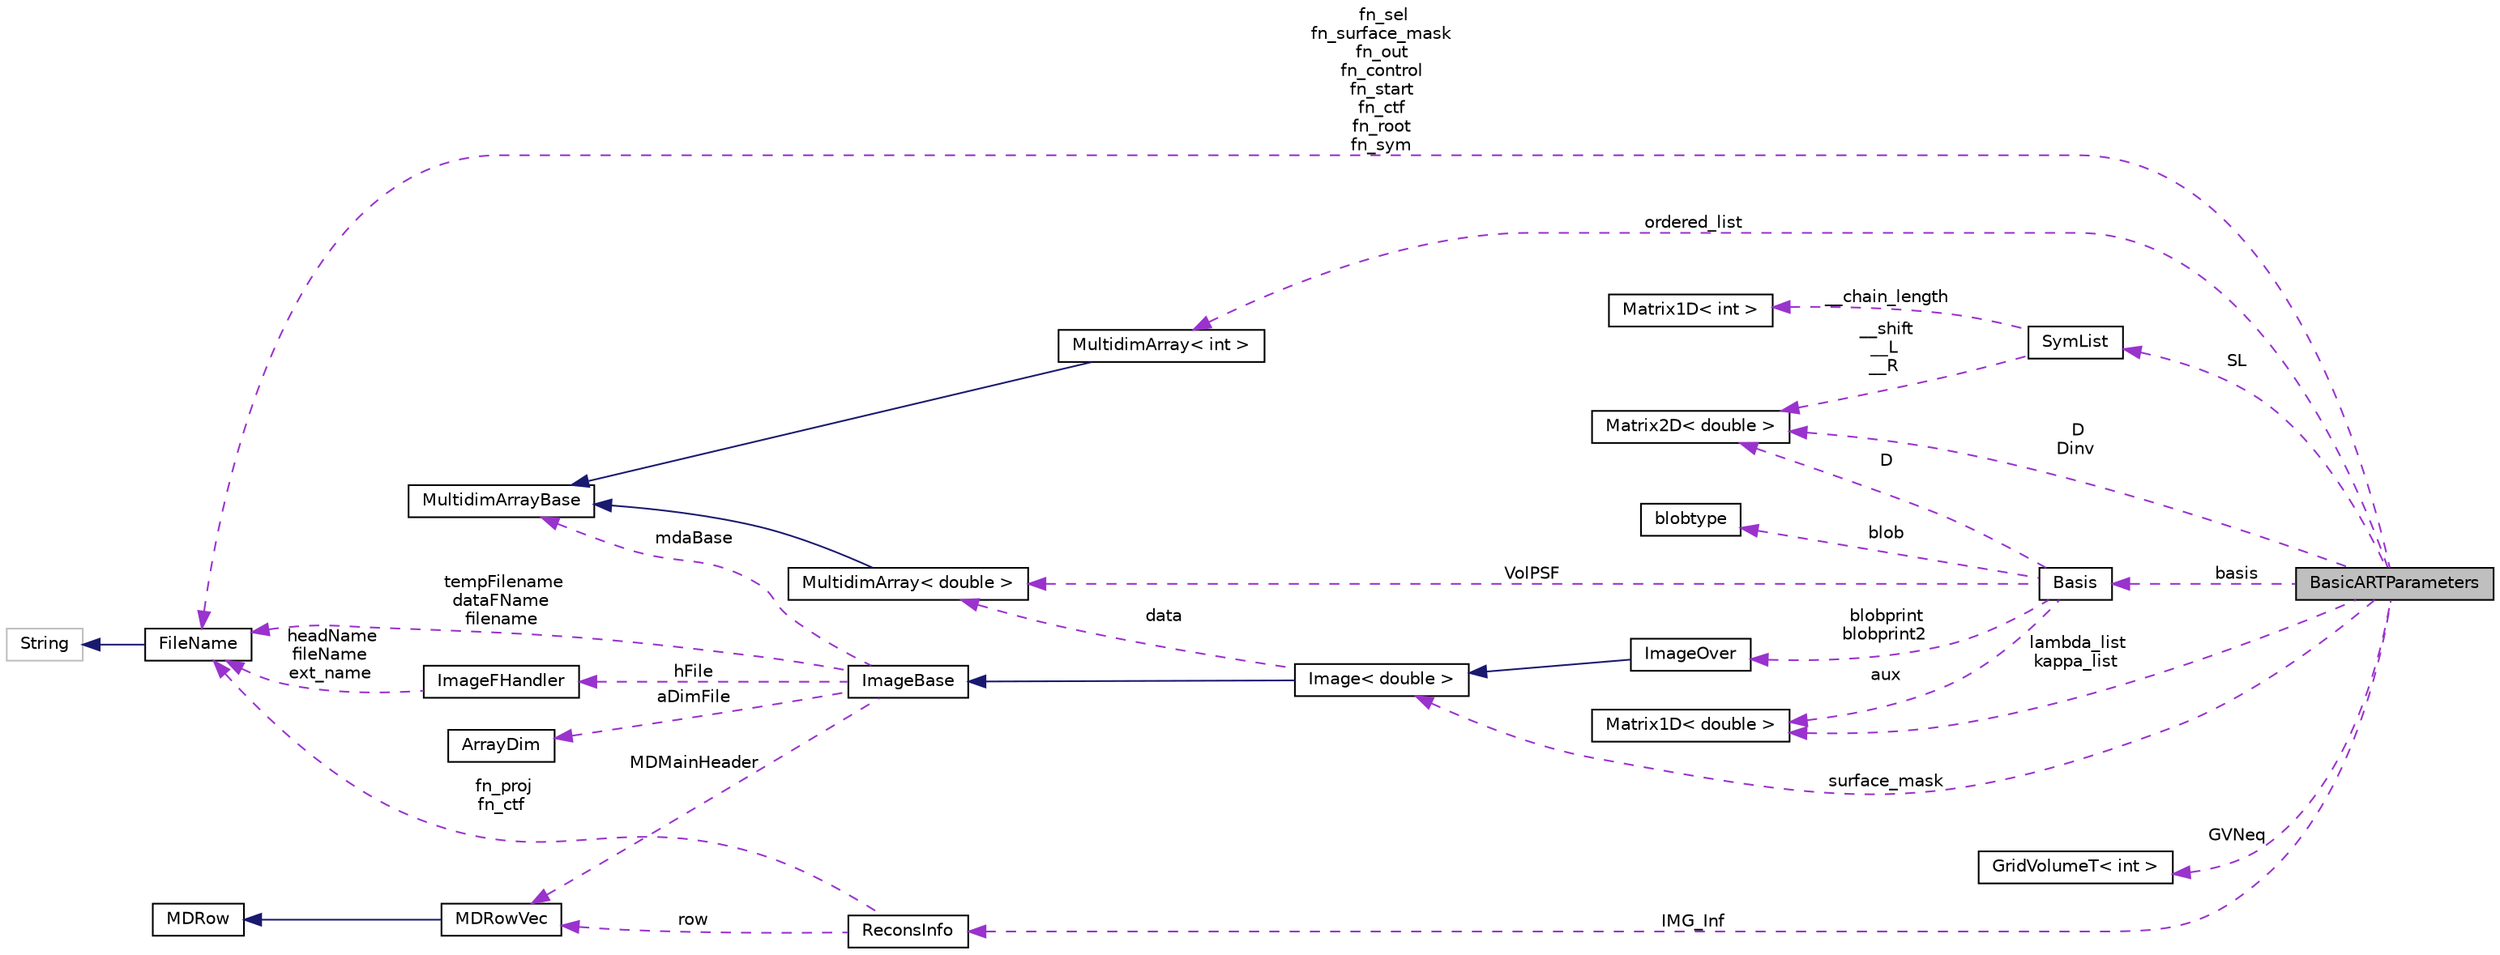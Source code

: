 digraph "BasicARTParameters"
{
  edge [fontname="Helvetica",fontsize="10",labelfontname="Helvetica",labelfontsize="10"];
  node [fontname="Helvetica",fontsize="10",shape=record];
  rankdir="LR";
  Node1 [label="BasicARTParameters",height=0.2,width=0.4,color="black", fillcolor="grey75", style="filled", fontcolor="black"];
  Node2 -> Node1 [dir="back",color="darkorchid3",fontsize="10",style="dashed",label=" IMG_Inf" ,fontname="Helvetica"];
  Node2 [label="ReconsInfo",height=0.2,width=0.4,color="black", fillcolor="white", style="filled",URL="$structReconsInfo.html"];
  Node3 -> Node2 [dir="back",color="darkorchid3",fontsize="10",style="dashed",label=" row" ,fontname="Helvetica"];
  Node3 [label="MDRowVec",height=0.2,width=0.4,color="black", fillcolor="white", style="filled",URL="$classMDRowVec.html"];
  Node4 -> Node3 [dir="back",color="midnightblue",fontsize="10",style="solid",fontname="Helvetica"];
  Node4 [label="MDRow",height=0.2,width=0.4,color="black", fillcolor="white", style="filled",URL="$classMDRow.html"];
  Node5 -> Node2 [dir="back",color="darkorchid3",fontsize="10",style="dashed",label=" fn_proj\nfn_ctf" ,fontname="Helvetica"];
  Node5 [label="FileName",height=0.2,width=0.4,color="black", fillcolor="white", style="filled",URL="$classFileName.html"];
  Node6 -> Node5 [dir="back",color="midnightblue",fontsize="10",style="solid",fontname="Helvetica"];
  Node6 [label="String",height=0.2,width=0.4,color="grey75", fillcolor="white", style="filled"];
  Node7 -> Node1 [dir="back",color="darkorchid3",fontsize="10",style="dashed",label=" D\nDinv" ,fontname="Helvetica"];
  Node7 [label="Matrix2D\< double \>",height=0.2,width=0.4,color="black", fillcolor="white", style="filled",URL="$classMatrix2D.html"];
  Node8 -> Node1 [dir="back",color="darkorchid3",fontsize="10",style="dashed",label=" basis" ,fontname="Helvetica"];
  Node8 [label="Basis",height=0.2,width=0.4,color="black", fillcolor="white", style="filled",URL="$classBasis.html"];
  Node9 -> Node8 [dir="back",color="darkorchid3",fontsize="10",style="dashed",label=" blobprint\nblobprint2" ,fontname="Helvetica"];
  Node9 [label="ImageOver",height=0.2,width=0.4,color="black", fillcolor="white", style="filled",URL="$classImageOver.html"];
  Node10 -> Node9 [dir="back",color="midnightblue",fontsize="10",style="solid",fontname="Helvetica"];
  Node10 [label="Image\< double \>",height=0.2,width=0.4,color="black", fillcolor="white", style="filled",URL="$classImage.html"];
  Node11 -> Node10 [dir="back",color="midnightblue",fontsize="10",style="solid",fontname="Helvetica"];
  Node11 [label="ImageBase",height=0.2,width=0.4,color="black", fillcolor="white", style="filled",URL="$classImageBase.html",tooltip="Image base class. "];
  Node12 -> Node11 [dir="back",color="darkorchid3",fontsize="10",style="dashed",label=" mdaBase" ,fontname="Helvetica"];
  Node12 [label="MultidimArrayBase",height=0.2,width=0.4,color="black", fillcolor="white", style="filled",URL="$classMultidimArrayBase.html"];
  Node3 -> Node11 [dir="back",color="darkorchid3",fontsize="10",style="dashed",label=" MDMainHeader" ,fontname="Helvetica"];
  Node13 -> Node11 [dir="back",color="darkorchid3",fontsize="10",style="dashed",label=" hFile" ,fontname="Helvetica"];
  Node13 [label="ImageFHandler",height=0.2,width=0.4,color="black", fillcolor="white", style="filled",URL="$structImageFHandler.html"];
  Node5 -> Node13 [dir="back",color="darkorchid3",fontsize="10",style="dashed",label=" headName\nfileName\next_name" ,fontname="Helvetica"];
  Node14 -> Node11 [dir="back",color="darkorchid3",fontsize="10",style="dashed",label=" aDimFile" ,fontname="Helvetica"];
  Node14 [label="ArrayDim",height=0.2,width=0.4,color="black", fillcolor="white", style="filled",URL="$structArrayDim.html"];
  Node5 -> Node11 [dir="back",color="darkorchid3",fontsize="10",style="dashed",label=" tempFilename\ndataFName\nfilename" ,fontname="Helvetica"];
  Node15 -> Node10 [dir="back",color="darkorchid3",fontsize="10",style="dashed",label=" data" ,fontname="Helvetica"];
  Node15 [label="MultidimArray\< double \>",height=0.2,width=0.4,color="black", fillcolor="white", style="filled",URL="$classMultidimArray.html"];
  Node12 -> Node15 [dir="back",color="midnightblue",fontsize="10",style="solid",fontname="Helvetica"];
  Node16 -> Node8 [dir="back",color="darkorchid3",fontsize="10",style="dashed",label=" blob" ,fontname="Helvetica"];
  Node16 [label="blobtype",height=0.2,width=0.4,color="black", fillcolor="white", style="filled",URL="$structblobtype.html"];
  Node7 -> Node8 [dir="back",color="darkorchid3",fontsize="10",style="dashed",label=" D" ,fontname="Helvetica"];
  Node17 -> Node8 [dir="back",color="darkorchid3",fontsize="10",style="dashed",label=" aux" ,fontname="Helvetica"];
  Node17 [label="Matrix1D\< double \>",height=0.2,width=0.4,color="black", fillcolor="white", style="filled",URL="$classMatrix1D.html"];
  Node15 -> Node8 [dir="back",color="darkorchid3",fontsize="10",style="dashed",label=" VolPSF" ,fontname="Helvetica"];
  Node10 -> Node1 [dir="back",color="darkorchid3",fontsize="10",style="dashed",label=" surface_mask" ,fontname="Helvetica"];
  Node17 -> Node1 [dir="back",color="darkorchid3",fontsize="10",style="dashed",label=" lambda_list\nkappa_list" ,fontname="Helvetica"];
  Node18 -> Node1 [dir="back",color="darkorchid3",fontsize="10",style="dashed",label=" ordered_list" ,fontname="Helvetica"];
  Node18 [label="MultidimArray\< int \>",height=0.2,width=0.4,color="black", fillcolor="white", style="filled",URL="$classMultidimArray.html"];
  Node12 -> Node18 [dir="back",color="midnightblue",fontsize="10",style="solid",fontname="Helvetica"];
  Node19 -> Node1 [dir="back",color="darkorchid3",fontsize="10",style="dashed",label=" GVNeq" ,fontname="Helvetica"];
  Node19 [label="GridVolumeT\< int \>",height=0.2,width=0.4,color="black", fillcolor="white", style="filled",URL="$classGridVolumeT.html"];
  Node20 -> Node1 [dir="back",color="darkorchid3",fontsize="10",style="dashed",label=" SL" ,fontname="Helvetica"];
  Node20 [label="SymList",height=0.2,width=0.4,color="black", fillcolor="white", style="filled",URL="$classSymList.html"];
  Node7 -> Node20 [dir="back",color="darkorchid3",fontsize="10",style="dashed",label=" __shift\n__L\n__R" ,fontname="Helvetica"];
  Node21 -> Node20 [dir="back",color="darkorchid3",fontsize="10",style="dashed",label=" __chain_length" ,fontname="Helvetica"];
  Node21 [label="Matrix1D\< int \>",height=0.2,width=0.4,color="black", fillcolor="white", style="filled",URL="$classMatrix1D.html"];
  Node5 -> Node1 [dir="back",color="darkorchid3",fontsize="10",style="dashed",label=" fn_sel\nfn_surface_mask\nfn_out\nfn_control\nfn_start\nfn_ctf\nfn_root\nfn_sym" ,fontname="Helvetica"];
}
